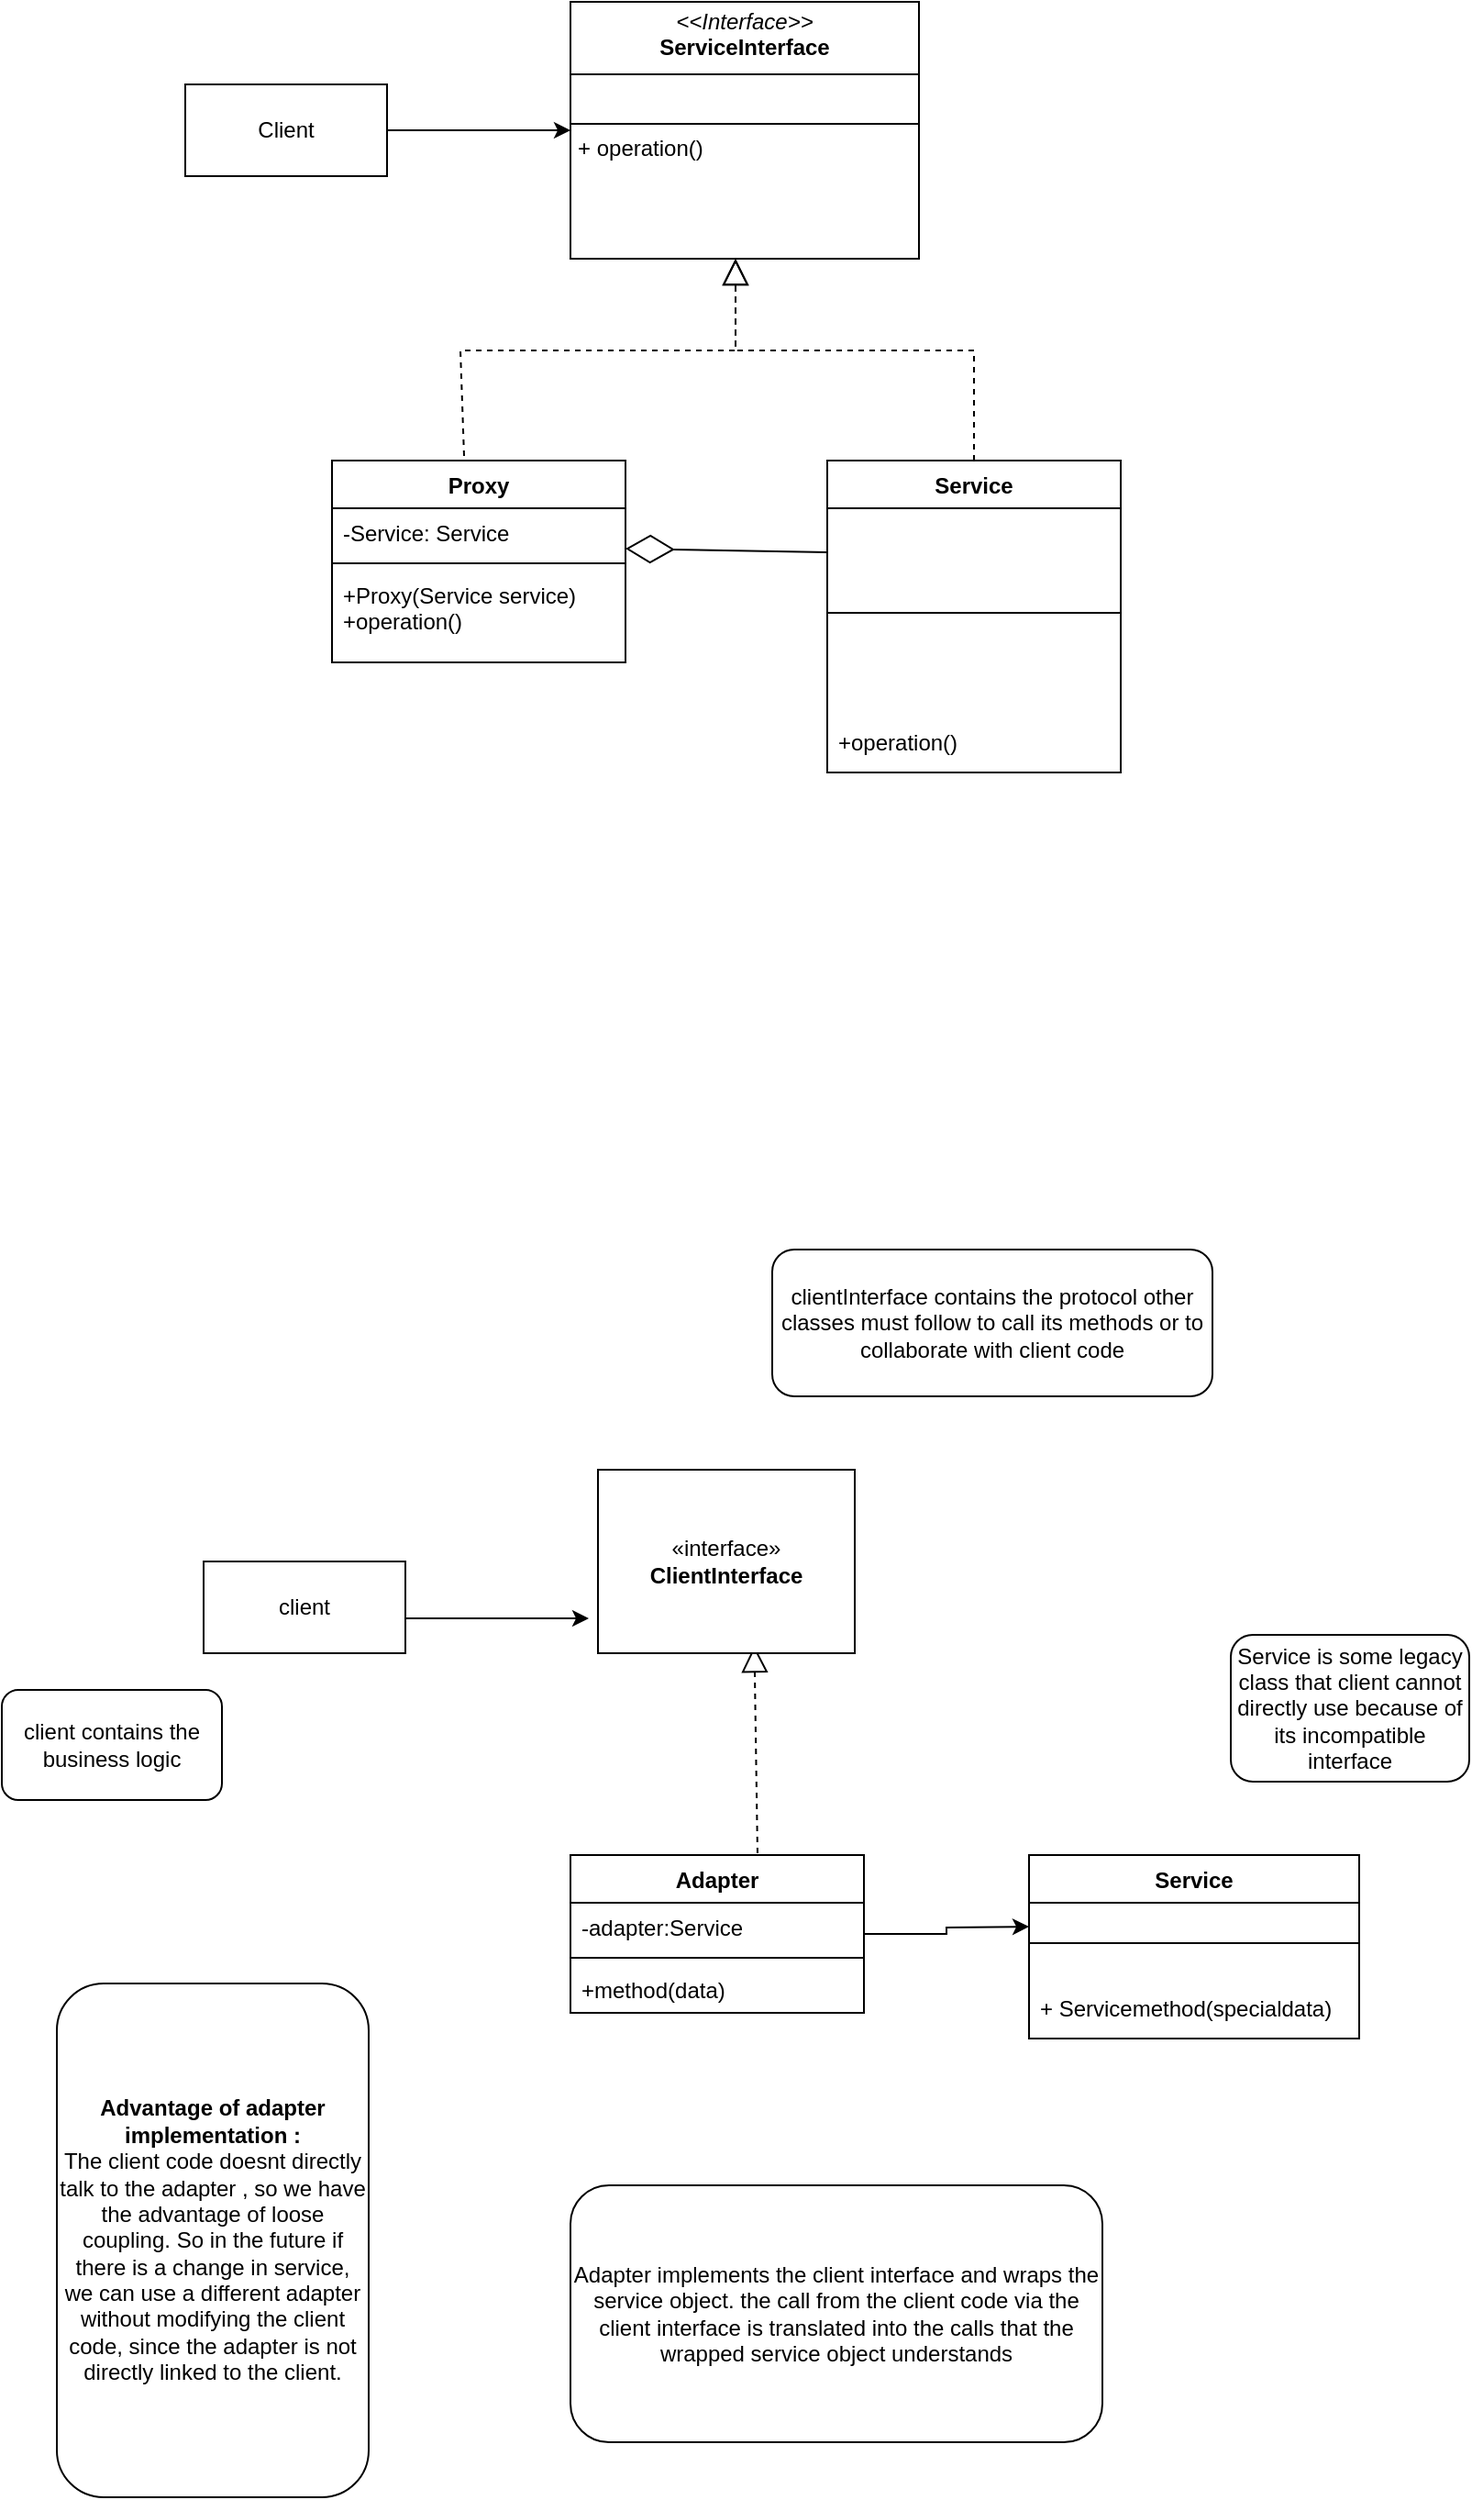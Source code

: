 <mxfile version="25.0.3">
  <diagram name="Page-1" id="XTjPI7oinTT3aQIM83bS">
    <mxGraphModel dx="1364" dy="759" grid="1" gridSize="10" guides="1" tooltips="1" connect="1" arrows="1" fold="1" page="1" pageScale="1" pageWidth="850" pageHeight="1100" math="0" shadow="0">
      <root>
        <mxCell id="0" />
        <mxCell id="1" parent="0" />
        <mxCell id="Ug-oCK1duSkRpeMghVeb-1" value="&lt;p style=&quot;margin:0px;margin-top:4px;text-align:center;&quot;&gt;&lt;i&gt;&amp;lt;&amp;lt;Interface&amp;gt;&amp;gt;&lt;/i&gt;&lt;br&gt;&lt;b&gt;ServiceInterface&lt;/b&gt;&lt;/p&gt;&lt;hr size=&quot;1&quot; style=&quot;border-style:solid;&quot;&gt;&lt;p style=&quot;margin:0px;margin-left:4px;&quot;&gt;&lt;br&gt;&lt;/p&gt;&lt;hr size=&quot;1&quot; style=&quot;border-style:solid;&quot;&gt;&lt;p style=&quot;margin:0px;margin-left:4px;&quot;&gt;+ operation()&lt;/p&gt;" style="verticalAlign=top;align=left;overflow=fill;html=1;whiteSpace=wrap;" parent="1" vertex="1">
          <mxGeometry x="380" y="70" width="190" height="140" as="geometry" />
        </mxCell>
        <mxCell id="Ug-oCK1duSkRpeMghVeb-2" value="Proxy" style="swimlane;fontStyle=1;align=center;verticalAlign=top;childLayout=stackLayout;horizontal=1;startSize=26;horizontalStack=0;resizeParent=1;resizeParentMax=0;resizeLast=0;collapsible=1;marginBottom=0;whiteSpace=wrap;html=1;" parent="1" vertex="1">
          <mxGeometry x="250" y="320" width="160" height="110" as="geometry" />
        </mxCell>
        <mxCell id="Ug-oCK1duSkRpeMghVeb-3" value="-Service: Service" style="text;strokeColor=none;fillColor=none;align=left;verticalAlign=top;spacingLeft=4;spacingRight=4;overflow=hidden;rotatable=0;points=[[0,0.5],[1,0.5]];portConstraint=eastwest;whiteSpace=wrap;html=1;" parent="Ug-oCK1duSkRpeMghVeb-2" vertex="1">
          <mxGeometry y="26" width="160" height="26" as="geometry" />
        </mxCell>
        <mxCell id="Ug-oCK1duSkRpeMghVeb-4" value="" style="line;strokeWidth=1;fillColor=none;align=left;verticalAlign=middle;spacingTop=-1;spacingLeft=3;spacingRight=3;rotatable=0;labelPosition=right;points=[];portConstraint=eastwest;strokeColor=inherit;" parent="Ug-oCK1duSkRpeMghVeb-2" vertex="1">
          <mxGeometry y="52" width="160" height="8" as="geometry" />
        </mxCell>
        <mxCell id="Ug-oCK1duSkRpeMghVeb-5" value="+Proxy(Service service)&lt;div&gt;+operation()&lt;/div&gt;" style="text;strokeColor=none;fillColor=none;align=left;verticalAlign=top;spacingLeft=4;spacingRight=4;overflow=hidden;rotatable=0;points=[[0,0.5],[1,0.5]];portConstraint=eastwest;whiteSpace=wrap;html=1;" parent="Ug-oCK1duSkRpeMghVeb-2" vertex="1">
          <mxGeometry y="60" width="160" height="50" as="geometry" />
        </mxCell>
        <mxCell id="Ug-oCK1duSkRpeMghVeb-6" value="Service" style="swimlane;fontStyle=1;align=center;verticalAlign=top;childLayout=stackLayout;horizontal=1;startSize=26;horizontalStack=0;resizeParent=1;resizeParentMax=0;resizeLast=0;collapsible=1;marginBottom=0;whiteSpace=wrap;html=1;" parent="1" vertex="1">
          <mxGeometry x="520" y="320" width="160" height="170" as="geometry" />
        </mxCell>
        <mxCell id="Ug-oCK1duSkRpeMghVeb-8" value="" style="line;strokeWidth=1;fillColor=none;align=left;verticalAlign=middle;spacingTop=-1;spacingLeft=3;spacingRight=3;rotatable=0;labelPosition=right;points=[];portConstraint=eastwest;strokeColor=inherit;" parent="Ug-oCK1duSkRpeMghVeb-6" vertex="1">
          <mxGeometry y="26" width="160" height="114" as="geometry" />
        </mxCell>
        <mxCell id="Ug-oCK1duSkRpeMghVeb-9" value="+operation()" style="text;strokeColor=none;fillColor=none;align=left;verticalAlign=top;spacingLeft=4;spacingRight=4;overflow=hidden;rotatable=0;points=[[0,0.5],[1,0.5]];portConstraint=eastwest;whiteSpace=wrap;html=1;" parent="Ug-oCK1duSkRpeMghVeb-6" vertex="1">
          <mxGeometry y="140" width="160" height="30" as="geometry" />
        </mxCell>
        <mxCell id="Ug-oCK1duSkRpeMghVeb-14" value="" style="endArrow=block;dashed=1;endFill=0;endSize=12;html=1;rounded=0;exitX=0.45;exitY=-0.023;exitDx=0;exitDy=0;exitPerimeter=0;" parent="1" source="Ug-oCK1duSkRpeMghVeb-2" edge="1">
          <mxGeometry width="160" relative="1" as="geometry">
            <mxPoint x="340" y="390" as="sourcePoint" />
            <mxPoint x="470" y="210" as="targetPoint" />
            <Array as="points">
              <mxPoint x="320" y="260" />
              <mxPoint x="470" y="260" />
            </Array>
          </mxGeometry>
        </mxCell>
        <mxCell id="Ug-oCK1duSkRpeMghVeb-15" value="" style="endArrow=block;dashed=1;endFill=0;endSize=12;html=1;rounded=0;exitX=0.5;exitY=0;exitDx=0;exitDy=0;" parent="1" source="Ug-oCK1duSkRpeMghVeb-6" edge="1">
          <mxGeometry width="160" relative="1" as="geometry">
            <mxPoint x="340" y="390" as="sourcePoint" />
            <mxPoint x="470" y="210" as="targetPoint" />
            <Array as="points">
              <mxPoint x="600" y="260" />
              <mxPoint x="470" y="260" />
            </Array>
          </mxGeometry>
        </mxCell>
        <mxCell id="Ug-oCK1duSkRpeMghVeb-16" value="" style="endArrow=diamondThin;endFill=0;endSize=24;html=1;rounded=0;exitX=0;exitY=0.923;exitDx=0;exitDy=0;exitPerimeter=0;" parent="1" edge="1">
          <mxGeometry width="160" relative="1" as="geometry">
            <mxPoint x="520" y="369.998" as="sourcePoint" />
            <mxPoint x="410" y="368" as="targetPoint" />
          </mxGeometry>
        </mxCell>
        <mxCell id="Ug-oCK1duSkRpeMghVeb-18" style="edgeStyle=orthogonalEdgeStyle;rounded=0;orthogonalLoop=1;jettySize=auto;html=1;entryX=0;entryY=0.5;entryDx=0;entryDy=0;" parent="1" source="Ug-oCK1duSkRpeMghVeb-17" target="Ug-oCK1duSkRpeMghVeb-1" edge="1">
          <mxGeometry relative="1" as="geometry" />
        </mxCell>
        <mxCell id="Ug-oCK1duSkRpeMghVeb-17" value="Client" style="html=1;whiteSpace=wrap;" parent="1" vertex="1">
          <mxGeometry x="170" y="115" width="110" height="50" as="geometry" />
        </mxCell>
        <mxCell id="tAO_lQFw3yKsKKfnTeQH-1" value="" style="endArrow=block;dashed=1;endFill=0;endSize=12;html=1;rounded=0;entryX=0.609;entryY=0.96;entryDx=0;entryDy=0;entryPerimeter=0;exitX=0.638;exitY=0.058;exitDx=0;exitDy=0;exitPerimeter=0;" edge="1" parent="1" source="tAO_lQFw3yKsKKfnTeQH-4" target="tAO_lQFw3yKsKKfnTeQH-3">
          <mxGeometry width="160" relative="1" as="geometry">
            <mxPoint x="480" y="1070" as="sourcePoint" />
            <mxPoint x="458.04" y="990.988" as="targetPoint" />
          </mxGeometry>
        </mxCell>
        <mxCell id="tAO_lQFw3yKsKKfnTeQH-2" style="edgeStyle=orthogonalEdgeStyle;rounded=0;orthogonalLoop=1;jettySize=auto;html=1;entryX=0;entryY=0.5;entryDx=0;entryDy=0;" edge="1" parent="1">
          <mxGeometry relative="1" as="geometry">
            <mxPoint x="290" y="951" as="sourcePoint" />
            <mxPoint x="390" y="951" as="targetPoint" />
          </mxGeometry>
        </mxCell>
        <mxCell id="tAO_lQFw3yKsKKfnTeQH-3" value="«interface»&lt;br&gt;&lt;b&gt;ClientInterface&lt;/b&gt;" style="html=1;whiteSpace=wrap;" vertex="1" parent="1">
          <mxGeometry x="395" y="870" width="140" height="100" as="geometry" />
        </mxCell>
        <mxCell id="tAO_lQFw3yKsKKfnTeQH-4" value="Adapter" style="swimlane;fontStyle=1;align=center;verticalAlign=top;childLayout=stackLayout;horizontal=1;startSize=26;horizontalStack=0;resizeParent=1;resizeParentMax=0;resizeLast=0;collapsible=1;marginBottom=0;whiteSpace=wrap;html=1;" vertex="1" parent="1">
          <mxGeometry x="380" y="1080" width="160" height="86" as="geometry" />
        </mxCell>
        <mxCell id="tAO_lQFw3yKsKKfnTeQH-5" value="-adapter:Service" style="text;strokeColor=none;fillColor=none;align=left;verticalAlign=top;spacingLeft=4;spacingRight=4;overflow=hidden;rotatable=0;points=[[0,0.5],[1,0.5]];portConstraint=eastwest;whiteSpace=wrap;html=1;" vertex="1" parent="tAO_lQFw3yKsKKfnTeQH-4">
          <mxGeometry y="26" width="160" height="26" as="geometry" />
        </mxCell>
        <mxCell id="tAO_lQFw3yKsKKfnTeQH-6" value="" style="line;strokeWidth=1;fillColor=none;align=left;verticalAlign=middle;spacingTop=-1;spacingLeft=3;spacingRight=3;rotatable=0;labelPosition=right;points=[];portConstraint=eastwest;strokeColor=inherit;" vertex="1" parent="tAO_lQFw3yKsKKfnTeQH-4">
          <mxGeometry y="52" width="160" height="8" as="geometry" />
        </mxCell>
        <mxCell id="tAO_lQFw3yKsKKfnTeQH-7" value="+method(data)" style="text;strokeColor=none;fillColor=none;align=left;verticalAlign=top;spacingLeft=4;spacingRight=4;overflow=hidden;rotatable=0;points=[[0,0.5],[1,0.5]];portConstraint=eastwest;whiteSpace=wrap;html=1;" vertex="1" parent="tAO_lQFw3yKsKKfnTeQH-4">
          <mxGeometry y="60" width="160" height="26" as="geometry" />
        </mxCell>
        <mxCell id="tAO_lQFw3yKsKKfnTeQH-8" style="edgeStyle=orthogonalEdgeStyle;rounded=0;orthogonalLoop=1;jettySize=auto;html=1;entryX=0;entryY=0.5;entryDx=0;entryDy=0;" edge="1" parent="1" source="tAO_lQFw3yKsKKfnTeQH-4">
          <mxGeometry relative="1" as="geometry">
            <mxPoint x="630" y="1119" as="targetPoint" />
          </mxGeometry>
        </mxCell>
        <mxCell id="tAO_lQFw3yKsKKfnTeQH-9" value="Service" style="swimlane;fontStyle=1;align=center;verticalAlign=top;childLayout=stackLayout;horizontal=1;startSize=26;horizontalStack=0;resizeParent=1;resizeParentMax=0;resizeLast=0;collapsible=1;marginBottom=0;whiteSpace=wrap;html=1;" vertex="1" parent="1">
          <mxGeometry x="630" y="1080" width="180" height="100" as="geometry" />
        </mxCell>
        <mxCell id="tAO_lQFw3yKsKKfnTeQH-10" value="" style="line;strokeWidth=1;fillColor=none;align=left;verticalAlign=middle;spacingTop=-1;spacingLeft=3;spacingRight=3;rotatable=0;labelPosition=right;points=[];portConstraint=eastwest;strokeColor=inherit;" vertex="1" parent="tAO_lQFw3yKsKKfnTeQH-9">
          <mxGeometry y="26" width="180" height="44" as="geometry" />
        </mxCell>
        <mxCell id="tAO_lQFw3yKsKKfnTeQH-11" value="+ Servicemethod(specialdata)" style="text;strokeColor=none;fillColor=none;align=left;verticalAlign=top;spacingLeft=4;spacingRight=4;overflow=hidden;rotatable=0;points=[[0,0.5],[1,0.5]];portConstraint=eastwest;whiteSpace=wrap;html=1;" vertex="1" parent="tAO_lQFw3yKsKKfnTeQH-9">
          <mxGeometry y="70" width="180" height="30" as="geometry" />
        </mxCell>
        <mxCell id="tAO_lQFw3yKsKKfnTeQH-12" value="client" style="html=1;whiteSpace=wrap;" vertex="1" parent="1">
          <mxGeometry x="180" y="920" width="110" height="50" as="geometry" />
        </mxCell>
        <mxCell id="tAO_lQFw3yKsKKfnTeQH-13" value="client contains the business logic" style="rounded=1;whiteSpace=wrap;html=1;" vertex="1" parent="1">
          <mxGeometry x="70" y="990" width="120" height="60" as="geometry" />
        </mxCell>
        <mxCell id="tAO_lQFw3yKsKKfnTeQH-14" value="clientInterface contains the protocol other classes must follow to call its methods or to collaborate with client code" style="rounded=1;whiteSpace=wrap;html=1;" vertex="1" parent="1">
          <mxGeometry x="490" y="750" width="240" height="80" as="geometry" />
        </mxCell>
        <mxCell id="tAO_lQFw3yKsKKfnTeQH-15" value="Service is some legacy class that client cannot directly use because of its incompatible interface" style="rounded=1;whiteSpace=wrap;html=1;" vertex="1" parent="1">
          <mxGeometry x="740" y="960" width="130" height="80" as="geometry" />
        </mxCell>
        <mxCell id="tAO_lQFw3yKsKKfnTeQH-16" value="Adapter implements the client interface and wraps the service object. the call from the client code via the client interface is translated into the calls that the wrapped service object understands" style="rounded=1;whiteSpace=wrap;html=1;" vertex="1" parent="1">
          <mxGeometry x="380" y="1260" width="290" height="140" as="geometry" />
        </mxCell>
        <mxCell id="tAO_lQFw3yKsKKfnTeQH-17" value="&lt;b&gt;Advantage of adapter implementation :&lt;/b&gt;&lt;div&gt;The client code doesnt directly talk to the adapter , so we have the advantage of loose coupling. So in the future if there is a change in service, we can use a different adapter without modifying the client code, since the adapter is not directly linked to the client.&lt;/div&gt;" style="rounded=1;whiteSpace=wrap;html=1;" vertex="1" parent="1">
          <mxGeometry x="100" y="1150" width="170" height="280" as="geometry" />
        </mxCell>
      </root>
    </mxGraphModel>
  </diagram>
</mxfile>
